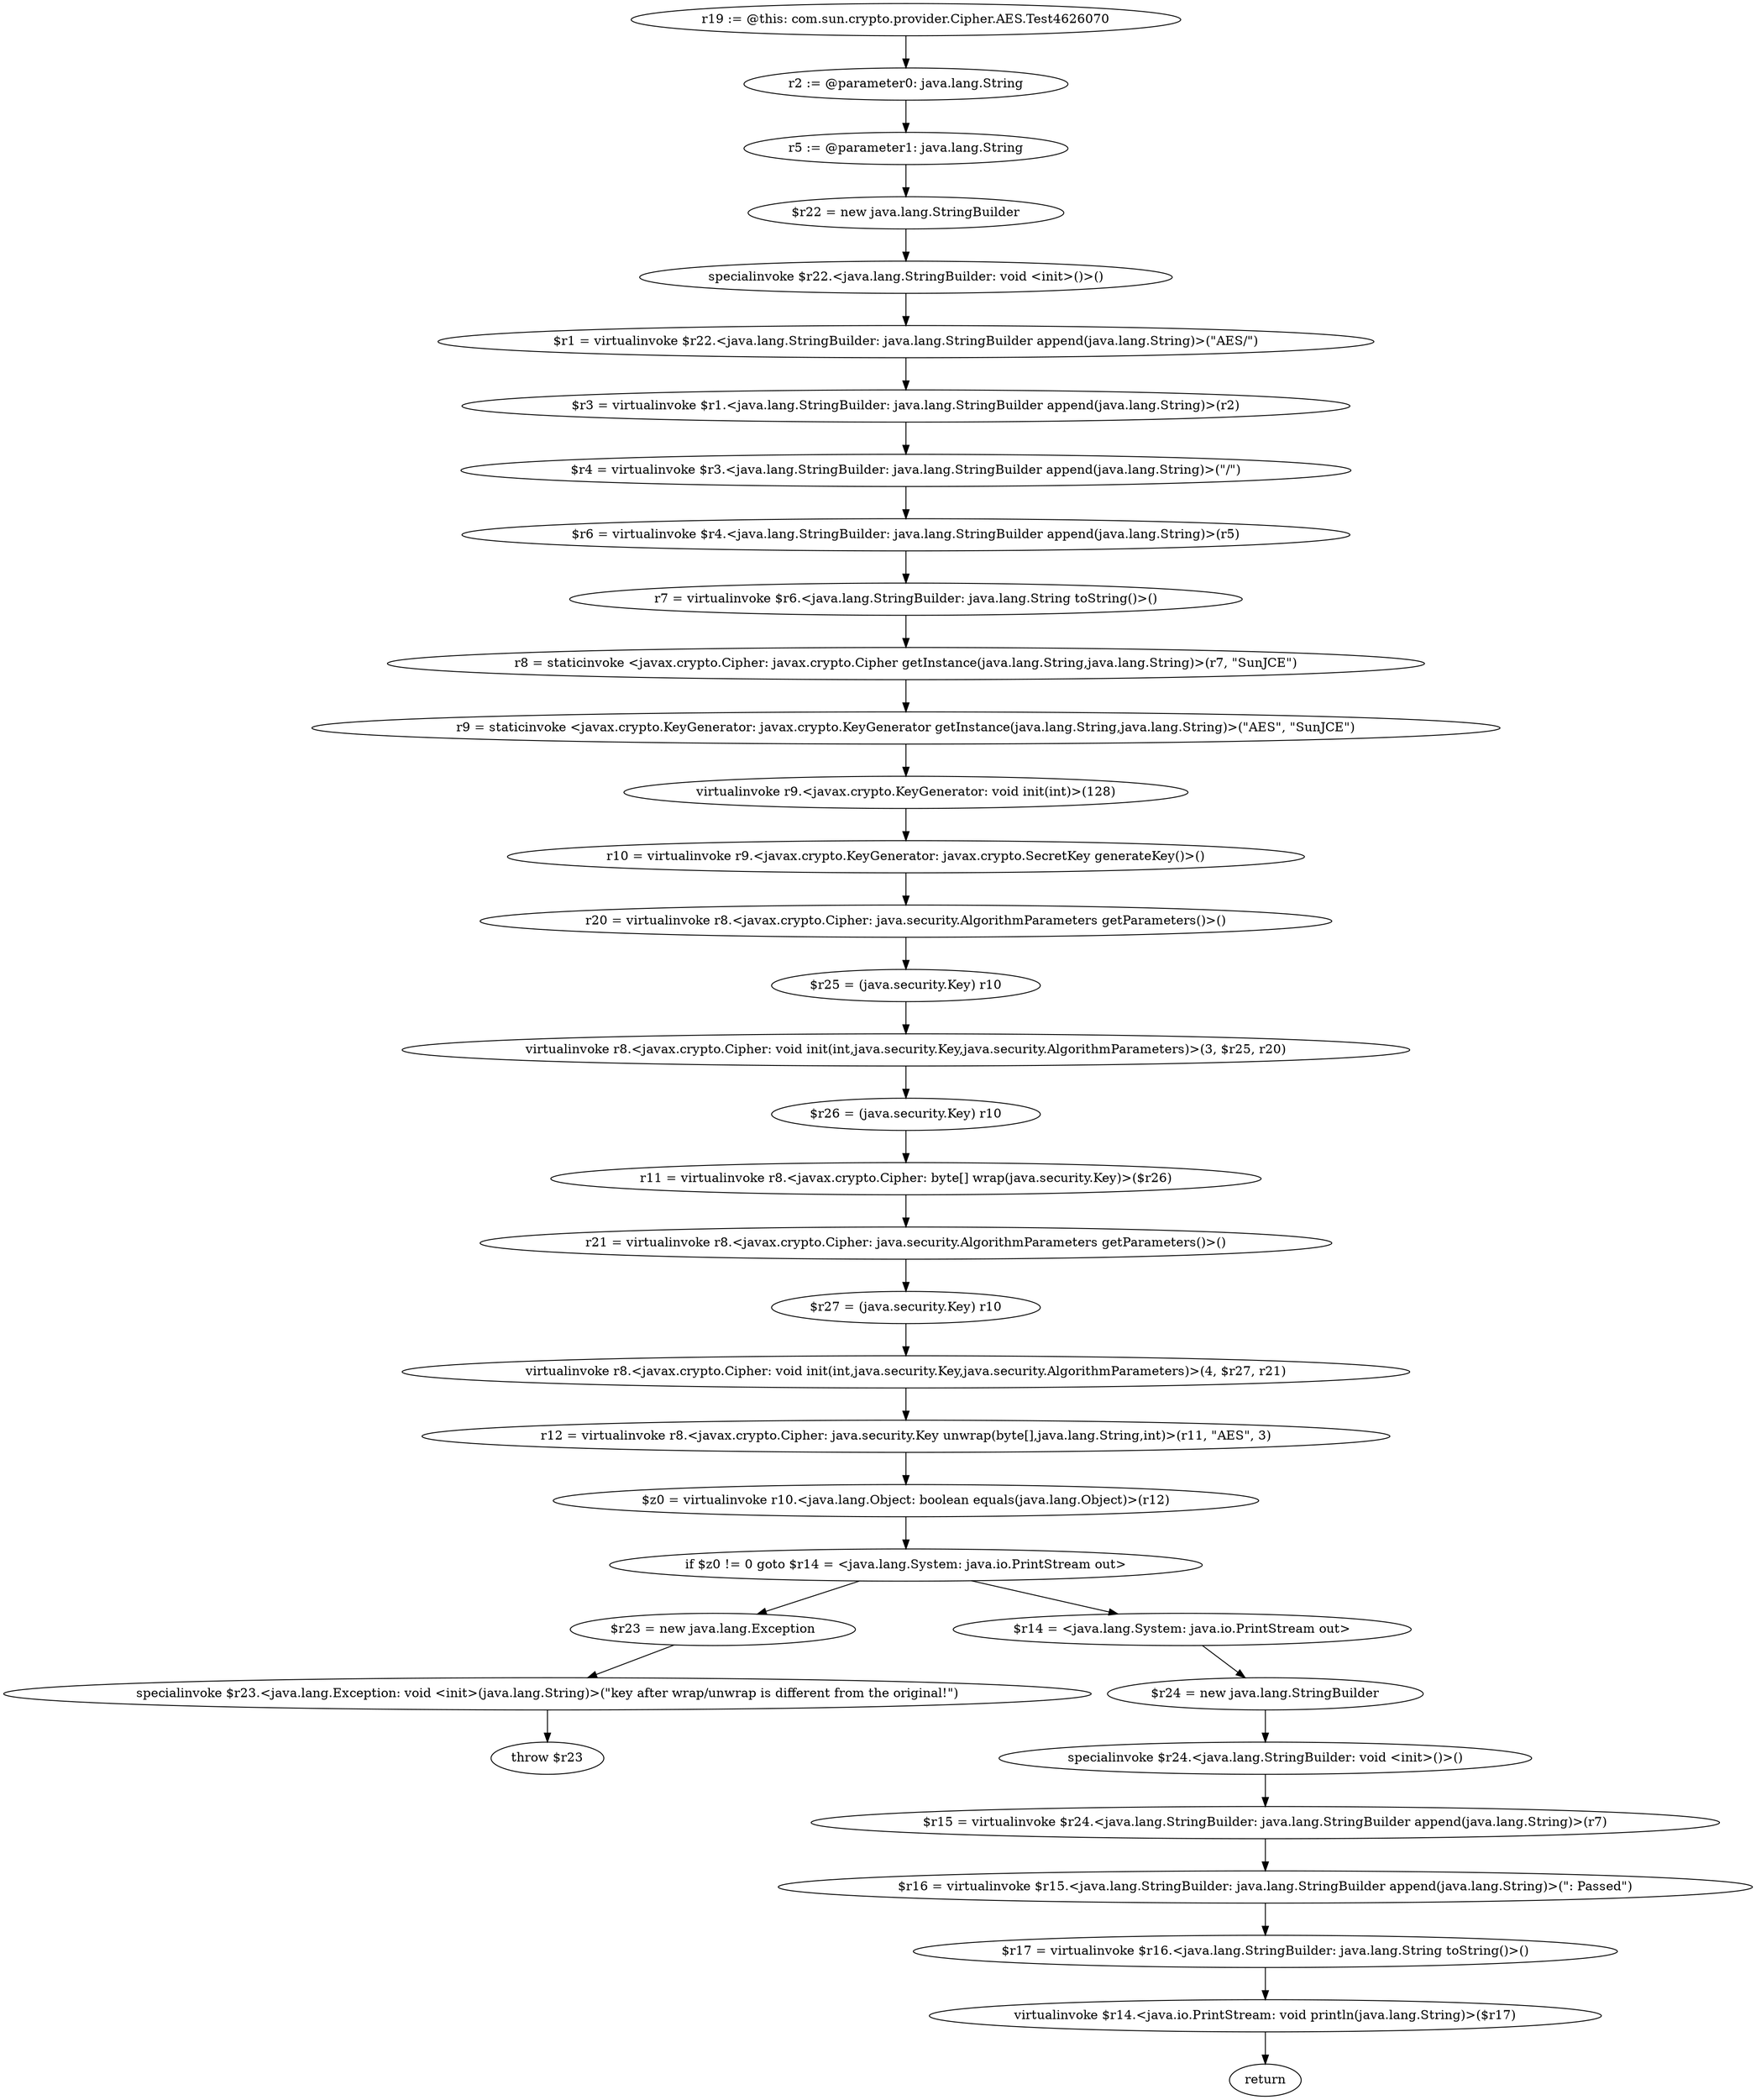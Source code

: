 digraph "unitGraph" {
    "r19 := @this: com.sun.crypto.provider.Cipher.AES.Test4626070"
    "r2 := @parameter0: java.lang.String"
    "r5 := @parameter1: java.lang.String"
    "$r22 = new java.lang.StringBuilder"
    "specialinvoke $r22.<java.lang.StringBuilder: void <init>()>()"
    "$r1 = virtualinvoke $r22.<java.lang.StringBuilder: java.lang.StringBuilder append(java.lang.String)>(\"AES/\")"
    "$r3 = virtualinvoke $r1.<java.lang.StringBuilder: java.lang.StringBuilder append(java.lang.String)>(r2)"
    "$r4 = virtualinvoke $r3.<java.lang.StringBuilder: java.lang.StringBuilder append(java.lang.String)>(\"/\")"
    "$r6 = virtualinvoke $r4.<java.lang.StringBuilder: java.lang.StringBuilder append(java.lang.String)>(r5)"
    "r7 = virtualinvoke $r6.<java.lang.StringBuilder: java.lang.String toString()>()"
    "r8 = staticinvoke <javax.crypto.Cipher: javax.crypto.Cipher getInstance(java.lang.String,java.lang.String)>(r7, \"SunJCE\")"
    "r9 = staticinvoke <javax.crypto.KeyGenerator: javax.crypto.KeyGenerator getInstance(java.lang.String,java.lang.String)>(\"AES\", \"SunJCE\")"
    "virtualinvoke r9.<javax.crypto.KeyGenerator: void init(int)>(128)"
    "r10 = virtualinvoke r9.<javax.crypto.KeyGenerator: javax.crypto.SecretKey generateKey()>()"
    "r20 = virtualinvoke r8.<javax.crypto.Cipher: java.security.AlgorithmParameters getParameters()>()"
    "$r25 = (java.security.Key) r10"
    "virtualinvoke r8.<javax.crypto.Cipher: void init(int,java.security.Key,java.security.AlgorithmParameters)>(3, $r25, r20)"
    "$r26 = (java.security.Key) r10"
    "r11 = virtualinvoke r8.<javax.crypto.Cipher: byte[] wrap(java.security.Key)>($r26)"
    "r21 = virtualinvoke r8.<javax.crypto.Cipher: java.security.AlgorithmParameters getParameters()>()"
    "$r27 = (java.security.Key) r10"
    "virtualinvoke r8.<javax.crypto.Cipher: void init(int,java.security.Key,java.security.AlgorithmParameters)>(4, $r27, r21)"
    "r12 = virtualinvoke r8.<javax.crypto.Cipher: java.security.Key unwrap(byte[],java.lang.String,int)>(r11, \"AES\", 3)"
    "$z0 = virtualinvoke r10.<java.lang.Object: boolean equals(java.lang.Object)>(r12)"
    "if $z0 != 0 goto $r14 = <java.lang.System: java.io.PrintStream out>"
    "$r23 = new java.lang.Exception"
    "specialinvoke $r23.<java.lang.Exception: void <init>(java.lang.String)>(\"key after wrap/unwrap is different from the original!\")"
    "throw $r23"
    "$r14 = <java.lang.System: java.io.PrintStream out>"
    "$r24 = new java.lang.StringBuilder"
    "specialinvoke $r24.<java.lang.StringBuilder: void <init>()>()"
    "$r15 = virtualinvoke $r24.<java.lang.StringBuilder: java.lang.StringBuilder append(java.lang.String)>(r7)"
    "$r16 = virtualinvoke $r15.<java.lang.StringBuilder: java.lang.StringBuilder append(java.lang.String)>(\": Passed\")"
    "$r17 = virtualinvoke $r16.<java.lang.StringBuilder: java.lang.String toString()>()"
    "virtualinvoke $r14.<java.io.PrintStream: void println(java.lang.String)>($r17)"
    "return"
    "r19 := @this: com.sun.crypto.provider.Cipher.AES.Test4626070"->"r2 := @parameter0: java.lang.String";
    "r2 := @parameter0: java.lang.String"->"r5 := @parameter1: java.lang.String";
    "r5 := @parameter1: java.lang.String"->"$r22 = new java.lang.StringBuilder";
    "$r22 = new java.lang.StringBuilder"->"specialinvoke $r22.<java.lang.StringBuilder: void <init>()>()";
    "specialinvoke $r22.<java.lang.StringBuilder: void <init>()>()"->"$r1 = virtualinvoke $r22.<java.lang.StringBuilder: java.lang.StringBuilder append(java.lang.String)>(\"AES/\")";
    "$r1 = virtualinvoke $r22.<java.lang.StringBuilder: java.lang.StringBuilder append(java.lang.String)>(\"AES/\")"->"$r3 = virtualinvoke $r1.<java.lang.StringBuilder: java.lang.StringBuilder append(java.lang.String)>(r2)";
    "$r3 = virtualinvoke $r1.<java.lang.StringBuilder: java.lang.StringBuilder append(java.lang.String)>(r2)"->"$r4 = virtualinvoke $r3.<java.lang.StringBuilder: java.lang.StringBuilder append(java.lang.String)>(\"/\")";
    "$r4 = virtualinvoke $r3.<java.lang.StringBuilder: java.lang.StringBuilder append(java.lang.String)>(\"/\")"->"$r6 = virtualinvoke $r4.<java.lang.StringBuilder: java.lang.StringBuilder append(java.lang.String)>(r5)";
    "$r6 = virtualinvoke $r4.<java.lang.StringBuilder: java.lang.StringBuilder append(java.lang.String)>(r5)"->"r7 = virtualinvoke $r6.<java.lang.StringBuilder: java.lang.String toString()>()";
    "r7 = virtualinvoke $r6.<java.lang.StringBuilder: java.lang.String toString()>()"->"r8 = staticinvoke <javax.crypto.Cipher: javax.crypto.Cipher getInstance(java.lang.String,java.lang.String)>(r7, \"SunJCE\")";
    "r8 = staticinvoke <javax.crypto.Cipher: javax.crypto.Cipher getInstance(java.lang.String,java.lang.String)>(r7, \"SunJCE\")"->"r9 = staticinvoke <javax.crypto.KeyGenerator: javax.crypto.KeyGenerator getInstance(java.lang.String,java.lang.String)>(\"AES\", \"SunJCE\")";
    "r9 = staticinvoke <javax.crypto.KeyGenerator: javax.crypto.KeyGenerator getInstance(java.lang.String,java.lang.String)>(\"AES\", \"SunJCE\")"->"virtualinvoke r9.<javax.crypto.KeyGenerator: void init(int)>(128)";
    "virtualinvoke r9.<javax.crypto.KeyGenerator: void init(int)>(128)"->"r10 = virtualinvoke r9.<javax.crypto.KeyGenerator: javax.crypto.SecretKey generateKey()>()";
    "r10 = virtualinvoke r9.<javax.crypto.KeyGenerator: javax.crypto.SecretKey generateKey()>()"->"r20 = virtualinvoke r8.<javax.crypto.Cipher: java.security.AlgorithmParameters getParameters()>()";
    "r20 = virtualinvoke r8.<javax.crypto.Cipher: java.security.AlgorithmParameters getParameters()>()"->"$r25 = (java.security.Key) r10";
    "$r25 = (java.security.Key) r10"->"virtualinvoke r8.<javax.crypto.Cipher: void init(int,java.security.Key,java.security.AlgorithmParameters)>(3, $r25, r20)";
    "virtualinvoke r8.<javax.crypto.Cipher: void init(int,java.security.Key,java.security.AlgorithmParameters)>(3, $r25, r20)"->"$r26 = (java.security.Key) r10";
    "$r26 = (java.security.Key) r10"->"r11 = virtualinvoke r8.<javax.crypto.Cipher: byte[] wrap(java.security.Key)>($r26)";
    "r11 = virtualinvoke r8.<javax.crypto.Cipher: byte[] wrap(java.security.Key)>($r26)"->"r21 = virtualinvoke r8.<javax.crypto.Cipher: java.security.AlgorithmParameters getParameters()>()";
    "r21 = virtualinvoke r8.<javax.crypto.Cipher: java.security.AlgorithmParameters getParameters()>()"->"$r27 = (java.security.Key) r10";
    "$r27 = (java.security.Key) r10"->"virtualinvoke r8.<javax.crypto.Cipher: void init(int,java.security.Key,java.security.AlgorithmParameters)>(4, $r27, r21)";
    "virtualinvoke r8.<javax.crypto.Cipher: void init(int,java.security.Key,java.security.AlgorithmParameters)>(4, $r27, r21)"->"r12 = virtualinvoke r8.<javax.crypto.Cipher: java.security.Key unwrap(byte[],java.lang.String,int)>(r11, \"AES\", 3)";
    "r12 = virtualinvoke r8.<javax.crypto.Cipher: java.security.Key unwrap(byte[],java.lang.String,int)>(r11, \"AES\", 3)"->"$z0 = virtualinvoke r10.<java.lang.Object: boolean equals(java.lang.Object)>(r12)";
    "$z0 = virtualinvoke r10.<java.lang.Object: boolean equals(java.lang.Object)>(r12)"->"if $z0 != 0 goto $r14 = <java.lang.System: java.io.PrintStream out>";
    "if $z0 != 0 goto $r14 = <java.lang.System: java.io.PrintStream out>"->"$r23 = new java.lang.Exception";
    "if $z0 != 0 goto $r14 = <java.lang.System: java.io.PrintStream out>"->"$r14 = <java.lang.System: java.io.PrintStream out>";
    "$r23 = new java.lang.Exception"->"specialinvoke $r23.<java.lang.Exception: void <init>(java.lang.String)>(\"key after wrap/unwrap is different from the original!\")";
    "specialinvoke $r23.<java.lang.Exception: void <init>(java.lang.String)>(\"key after wrap/unwrap is different from the original!\")"->"throw $r23";
    "$r14 = <java.lang.System: java.io.PrintStream out>"->"$r24 = new java.lang.StringBuilder";
    "$r24 = new java.lang.StringBuilder"->"specialinvoke $r24.<java.lang.StringBuilder: void <init>()>()";
    "specialinvoke $r24.<java.lang.StringBuilder: void <init>()>()"->"$r15 = virtualinvoke $r24.<java.lang.StringBuilder: java.lang.StringBuilder append(java.lang.String)>(r7)";
    "$r15 = virtualinvoke $r24.<java.lang.StringBuilder: java.lang.StringBuilder append(java.lang.String)>(r7)"->"$r16 = virtualinvoke $r15.<java.lang.StringBuilder: java.lang.StringBuilder append(java.lang.String)>(\": Passed\")";
    "$r16 = virtualinvoke $r15.<java.lang.StringBuilder: java.lang.StringBuilder append(java.lang.String)>(\": Passed\")"->"$r17 = virtualinvoke $r16.<java.lang.StringBuilder: java.lang.String toString()>()";
    "$r17 = virtualinvoke $r16.<java.lang.StringBuilder: java.lang.String toString()>()"->"virtualinvoke $r14.<java.io.PrintStream: void println(java.lang.String)>($r17)";
    "virtualinvoke $r14.<java.io.PrintStream: void println(java.lang.String)>($r17)"->"return";
}
